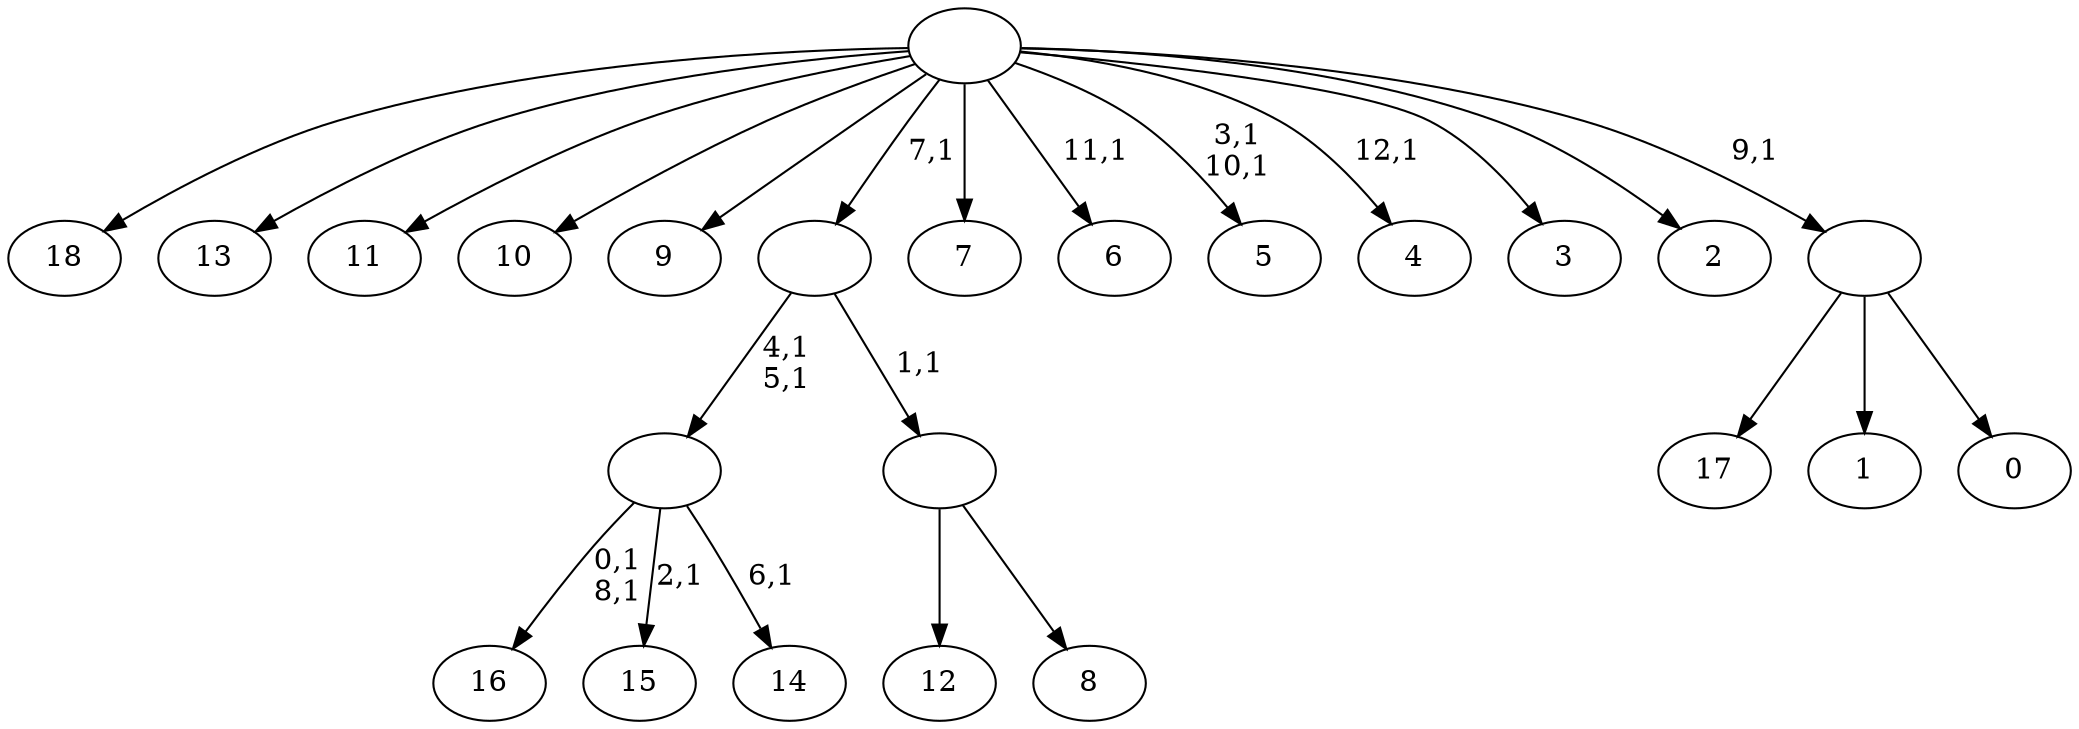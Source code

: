 digraph T {
	32 [label="18"]
	31 [label="17"]
	30 [label="16"]
	27 [label="15"]
	25 [label="14"]
	23 [label=""]
	21 [label="13"]
	20 [label="12"]
	19 [label="11"]
	18 [label="10"]
	17 [label="9"]
	16 [label="8"]
	15 [label=""]
	14 [label=""]
	13 [label="7"]
	12 [label="6"]
	10 [label="5"]
	7 [label="4"]
	5 [label="3"]
	4 [label="2"]
	3 [label="1"]
	2 [label="0"]
	1 [label=""]
	0 [label=""]
	23 -> 25 [label="6,1"]
	23 -> 27 [label="2,1"]
	23 -> 30 [label="0,1\n8,1"]
	15 -> 20 [label=""]
	15 -> 16 [label=""]
	14 -> 23 [label="4,1\n5,1"]
	14 -> 15 [label="1,1"]
	1 -> 31 [label=""]
	1 -> 3 [label=""]
	1 -> 2 [label=""]
	0 -> 7 [label="12,1"]
	0 -> 10 [label="3,1\n10,1"]
	0 -> 12 [label="11,1"]
	0 -> 32 [label=""]
	0 -> 21 [label=""]
	0 -> 19 [label=""]
	0 -> 18 [label=""]
	0 -> 17 [label=""]
	0 -> 14 [label="7,1"]
	0 -> 13 [label=""]
	0 -> 5 [label=""]
	0 -> 4 [label=""]
	0 -> 1 [label="9,1"]
}
